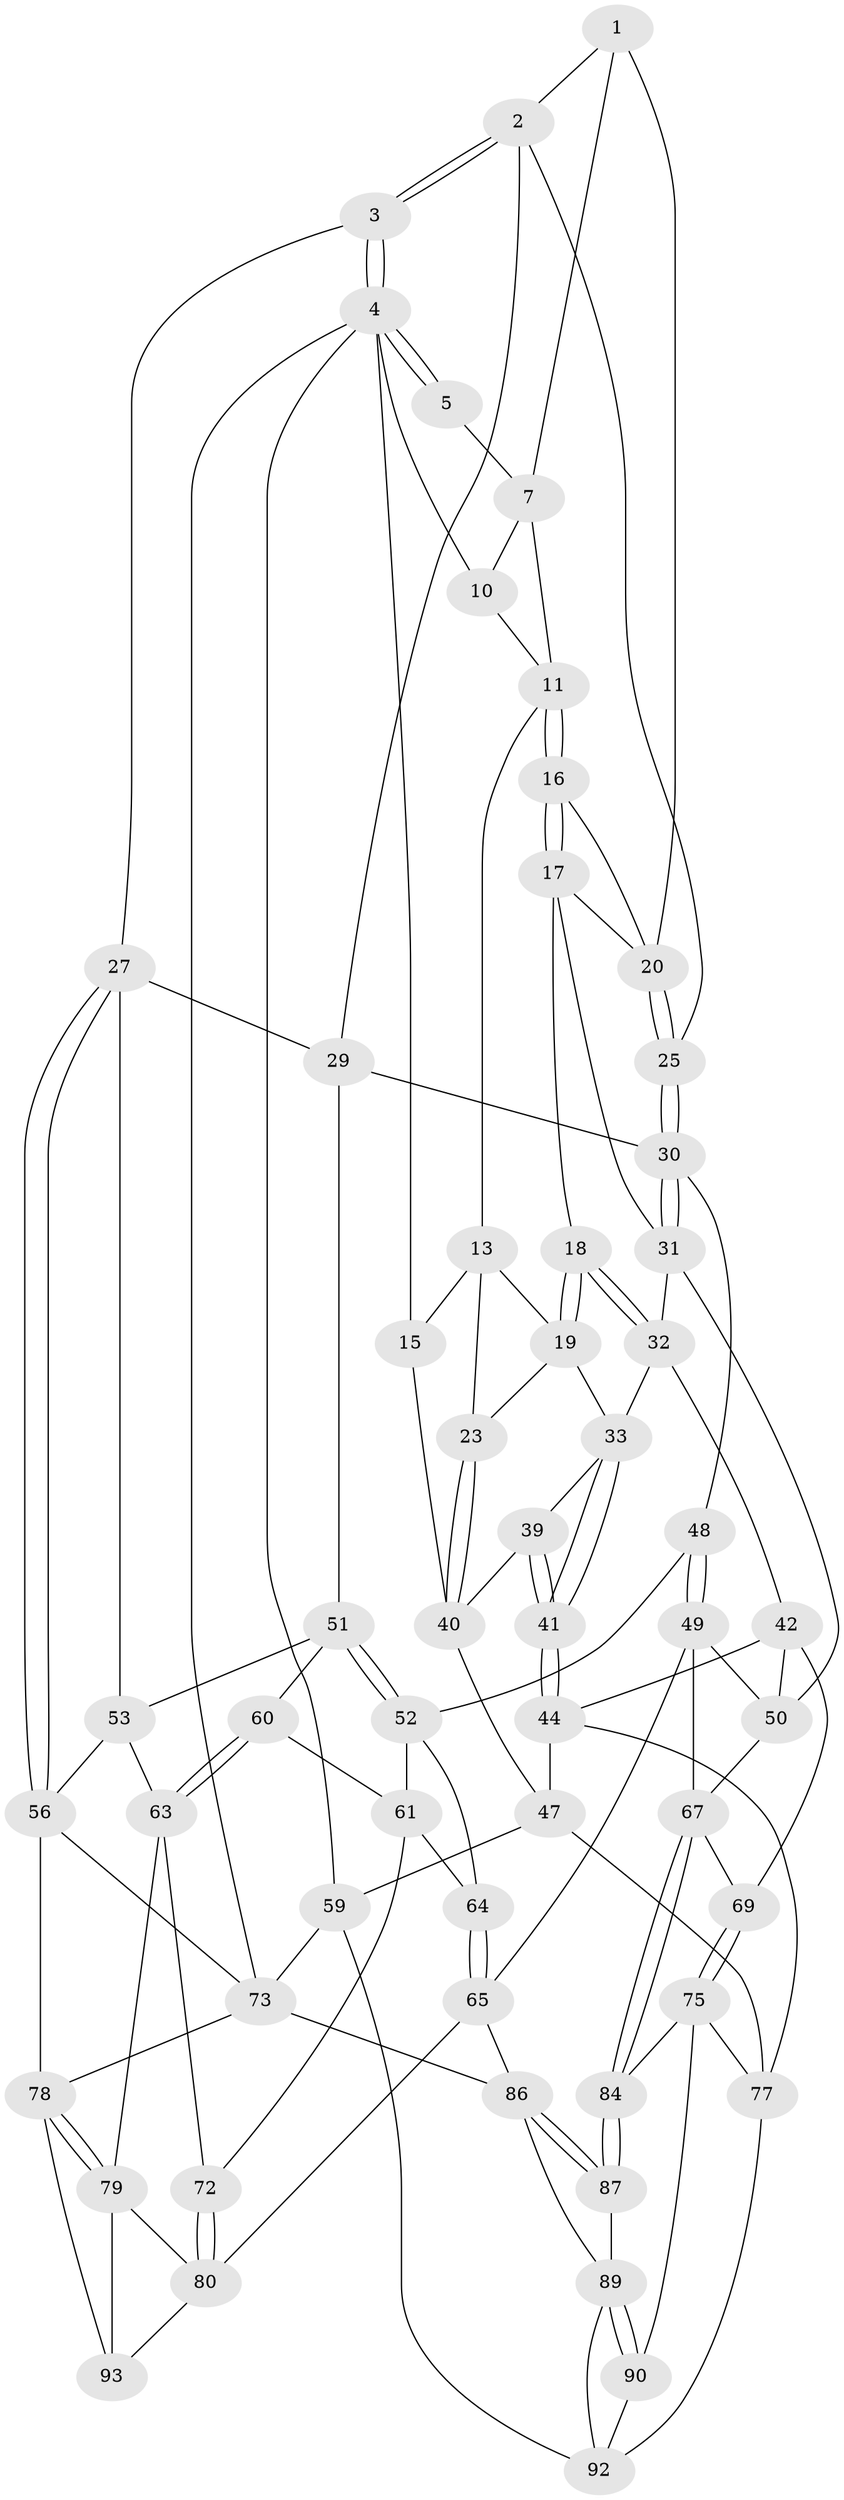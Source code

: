 // Generated by graph-tools (version 1.1) at 2025/52/02/27/25 19:52:38]
// undirected, 58 vertices, 133 edges
graph export_dot {
graph [start="1"]
  node [color=gray90,style=filled];
  1 [pos="+0.5879852494574566+0.004572989855139178",super="+6"];
  2 [pos="+0.833446364938121+0.1600791716613279",super="+24"];
  3 [pos="+1+0"];
  4 [pos="+1+0",super="+9"];
  5 [pos="+0.5385881807889962+0"];
  7 [pos="+0.30927640087056846+0.12165095057129645",super="+8"];
  10 [pos="+0+0"];
  11 [pos="+0.3009860806601452+0.1693112183262323",super="+12"];
  13 [pos="+0.12879289642380012+0.26129008178487345",super="+14"];
  15 [pos="+0+0.1963750499680929"];
  16 [pos="+0.2983312795622034+0.19557756568451856"];
  17 [pos="+0.2911947575934771+0.23335880456638797",super="+26"];
  18 [pos="+0.22719442942559123+0.2906452460135173"];
  19 [pos="+0.1349226811783604+0.2653777127312976",super="+22"];
  20 [pos="+0.5594337125769886+0.22296521287341042",super="+21"];
  23 [pos="+0.05135120350745184+0.3618055545776786"];
  25 [pos="+0.5772537635106548+0.24228579356665733"];
  27 [pos="+1+0.4555191403933259",super="+28"];
  29 [pos="+0.7943325801668373+0.4073317574288067",super="+35"];
  30 [pos="+0.5807988638016749+0.40610488329628236",super="+36"];
  31 [pos="+0.4001822185203629+0.43950534958144827",super="+37"];
  32 [pos="+0.21903920444658304+0.3246908835139428",super="+38"];
  33 [pos="+0.21435057937387417+0.3312487823624657",super="+34"];
  39 [pos="+0.11918363380676454+0.45181588653810567"];
  40 [pos="+0.08592419429109525+0.4372876185728065",super="+45"];
  41 [pos="+0.1864707325021752+0.5067541052880501"];
  42 [pos="+0.2839220252837952+0.5462081461675583",super="+43"];
  44 [pos="+0.21883426966372607+0.5636340429896803",super="+46"];
  47 [pos="+0+0.6580918562944967",super="+58"];
  48 [pos="+0.5689583060869395+0.6027709962161792"];
  49 [pos="+0.5234717796760228+0.6176248359788087",super="+66"];
  50 [pos="+0.5137215329518463+0.6183172186445363",super="+55"];
  51 [pos="+0.7593264379380057+0.5853959805251346",super="+54"];
  52 [pos="+0.5784056434255017+0.6094800955754763",super="+62"];
  53 [pos="+0.9184012550013804+0.5675865188136875",super="+57"];
  56 [pos="+1+0.798415914181661",super="+74"];
  59 [pos="+0+1"];
  60 [pos="+0.7696478046323341+0.6151528994089487"];
  61 [pos="+0.7320205956866136+0.6627783285268293",super="+70"];
  63 [pos="+0.84111042352666+0.6960505866804039",super="+71"];
  64 [pos="+0.6353950648856947+0.7692184032709951"];
  65 [pos="+0.6237554746484684+0.7830023463915327",super="+82"];
  67 [pos="+0.4280480928184594+0.8009705017241743",super="+68"];
  69 [pos="+0.2680589019495337+0.6504250432381262"];
  72 [pos="+0.7499390448555541+0.7773031417594707"];
  73 [pos="+1+1",super="+95"];
  75 [pos="+0.2285866499139806+0.7859873415054851",super="+76"];
  77 [pos="+0.1122888398109573+0.7957099811320468",super="+91"];
  78 [pos="+0.9757617317722784+0.8650834167764462",super="+94"];
  79 [pos="+0.92187428116934+0.852299071928713",super="+83"];
  80 [pos="+0.7740629229822509+0.8399624291944707",super="+81"];
  84 [pos="+0.42553301231706403+0.8079910335322014",super="+85"];
  86 [pos="+0.47405233300488125+1",super="+96"];
  87 [pos="+0.4476039137515996+0.9380379877477287",super="+88"];
  89 [pos="+0.21381536290470063+0.9461357563522578",super="+98"];
  90 [pos="+0.18571600894037446+0.9062212532480605"];
  92 [pos="+0.07550641884650622+0.9351455443160247",super="+97"];
  93 [pos="+0.7523502720734083+1"];
  1 -- 2;
  1 -- 20;
  1 -- 7;
  2 -- 3;
  2 -- 3;
  2 -- 25;
  2 -- 29;
  3 -- 4;
  3 -- 4;
  3 -- 27;
  4 -- 5;
  4 -- 5;
  4 -- 73;
  4 -- 10;
  4 -- 59;
  4 -- 15;
  5 -- 7;
  7 -- 11;
  7 -- 10;
  10 -- 11;
  11 -- 16;
  11 -- 16;
  11 -- 13;
  13 -- 19;
  13 -- 15;
  13 -- 23;
  15 -- 40;
  16 -- 17;
  16 -- 17;
  16 -- 20;
  17 -- 18;
  17 -- 31;
  17 -- 20;
  18 -- 19;
  18 -- 19;
  18 -- 32;
  18 -- 32;
  19 -- 23;
  19 -- 33;
  20 -- 25;
  20 -- 25;
  23 -- 40;
  23 -- 40;
  25 -- 30;
  25 -- 30;
  27 -- 56;
  27 -- 56;
  27 -- 29;
  27 -- 53;
  29 -- 51;
  29 -- 30;
  30 -- 31;
  30 -- 31;
  30 -- 48;
  31 -- 32;
  31 -- 50;
  32 -- 33;
  32 -- 42;
  33 -- 41;
  33 -- 41;
  33 -- 39;
  39 -- 40;
  39 -- 41;
  39 -- 41;
  40 -- 47;
  41 -- 44;
  41 -- 44;
  42 -- 50;
  42 -- 44;
  42 -- 69;
  44 -- 77;
  44 -- 47;
  47 -- 59;
  47 -- 77;
  48 -- 49;
  48 -- 49;
  48 -- 52;
  49 -- 50;
  49 -- 65;
  49 -- 67;
  50 -- 67;
  51 -- 52;
  51 -- 52;
  51 -- 60;
  51 -- 53;
  52 -- 64;
  52 -- 61;
  53 -- 56;
  53 -- 63;
  56 -- 73;
  56 -- 78;
  59 -- 73;
  59 -- 92;
  60 -- 61;
  60 -- 63;
  60 -- 63;
  61 -- 64;
  61 -- 72;
  63 -- 72;
  63 -- 79;
  64 -- 65;
  64 -- 65;
  65 -- 80;
  65 -- 86;
  67 -- 84;
  67 -- 84;
  67 -- 69;
  69 -- 75;
  69 -- 75;
  72 -- 80;
  72 -- 80;
  73 -- 78;
  73 -- 86;
  75 -- 90;
  75 -- 77;
  75 -- 84;
  77 -- 92;
  78 -- 79;
  78 -- 79;
  78 -- 93;
  79 -- 80;
  79 -- 93;
  80 -- 93;
  84 -- 87 [weight=2];
  84 -- 87;
  86 -- 87;
  86 -- 87;
  86 -- 89;
  87 -- 89;
  89 -- 90;
  89 -- 90;
  89 -- 92;
  90 -- 92;
}

